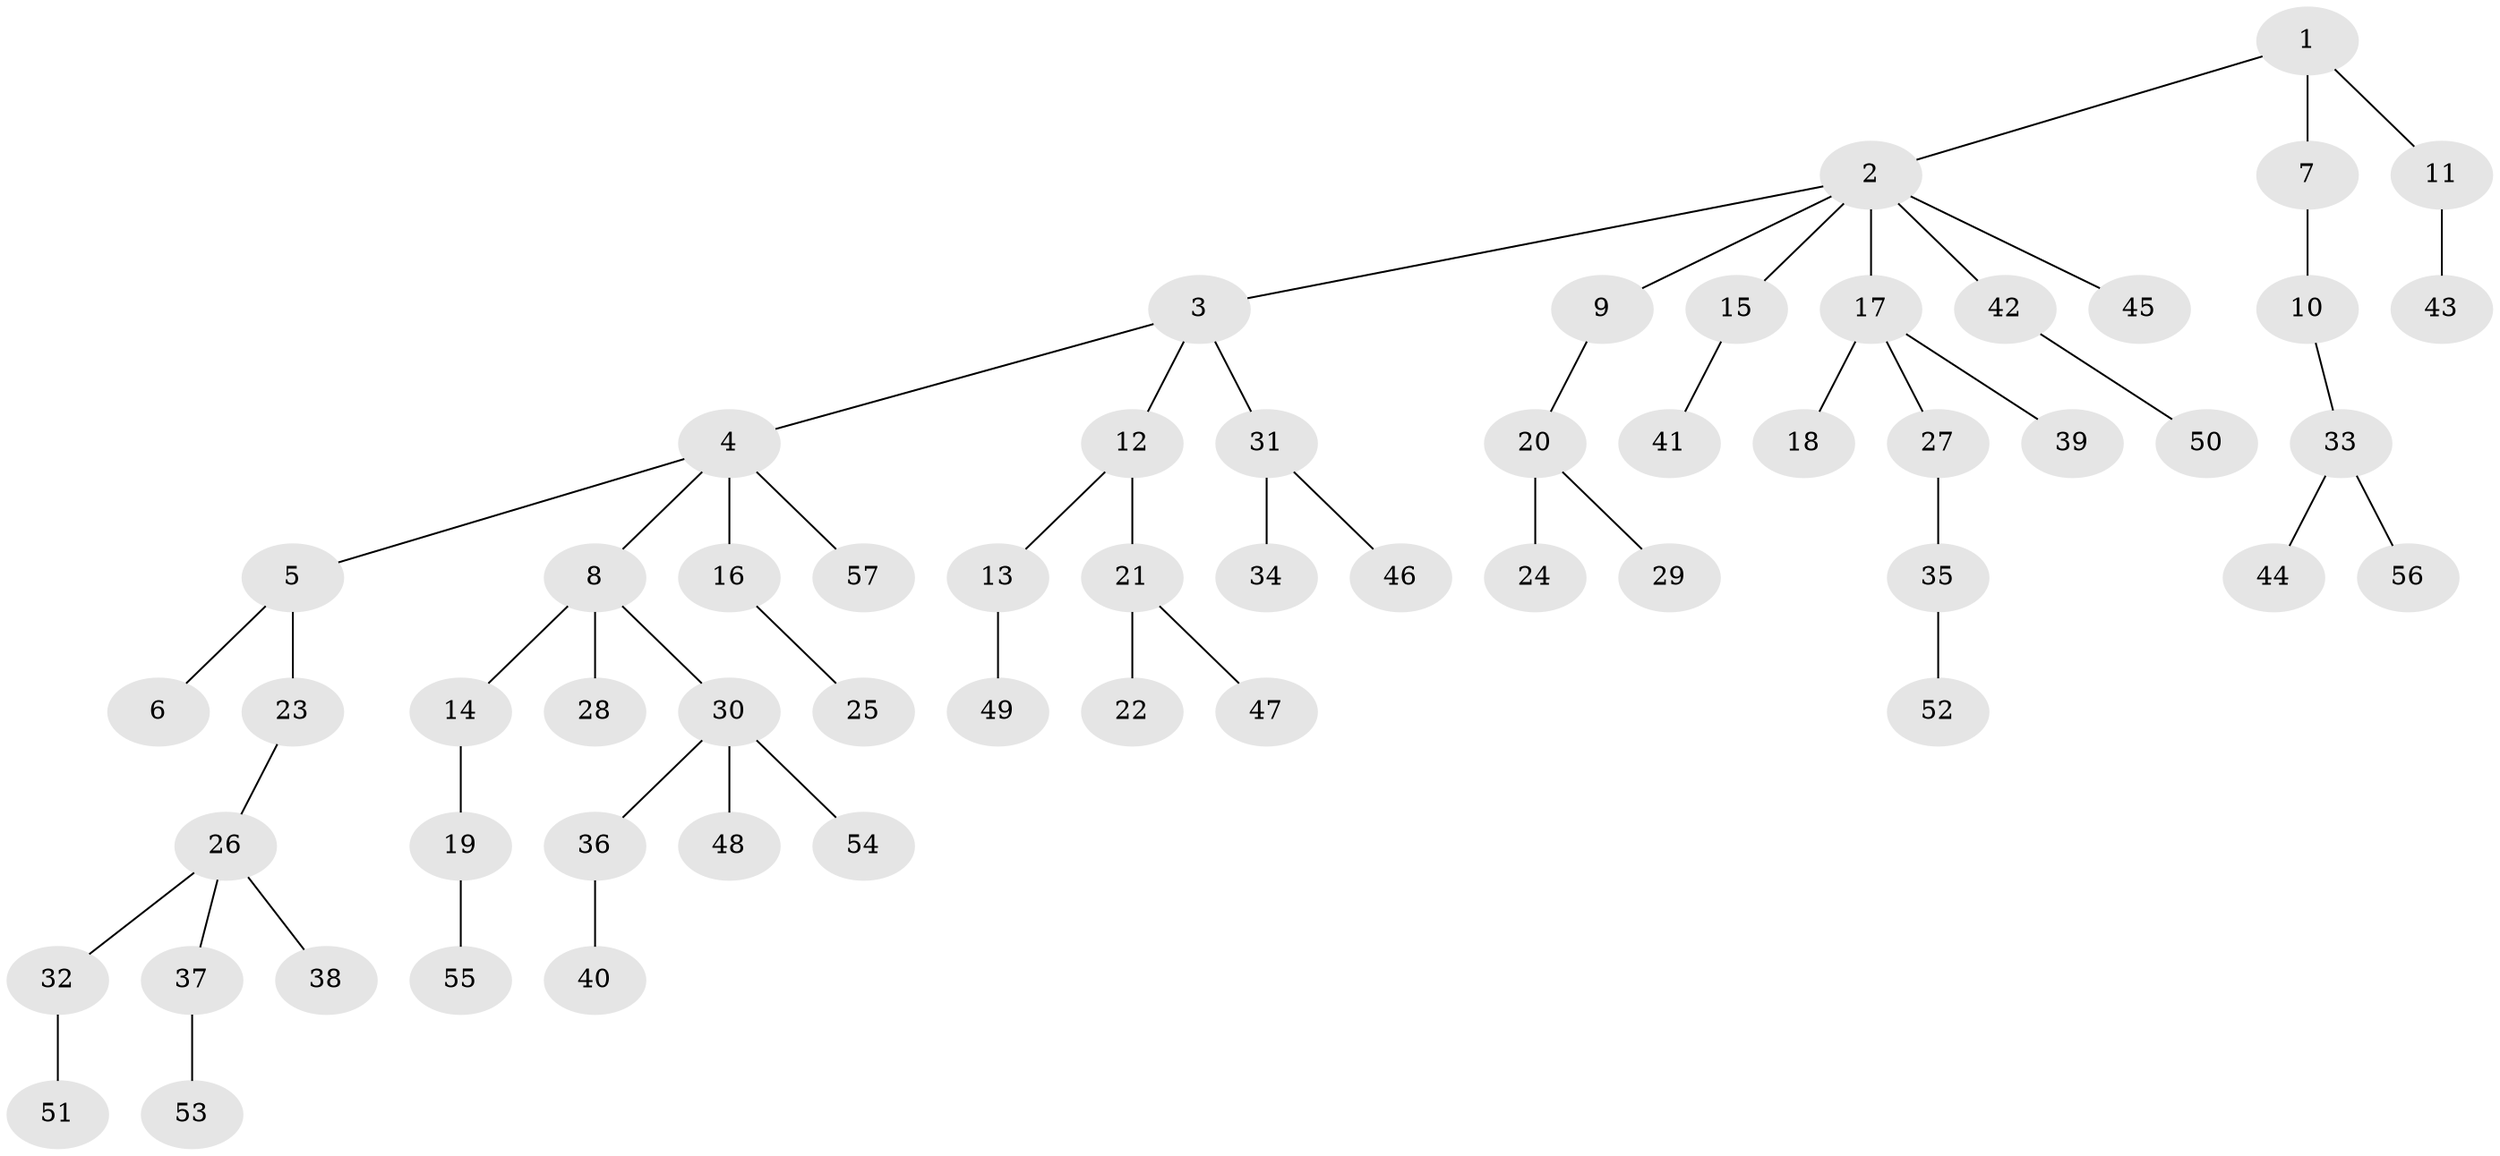 // Generated by graph-tools (version 1.1) at 2025/02/03/09/25 03:02:24]
// undirected, 57 vertices, 56 edges
graph export_dot {
graph [start="1"]
  node [color=gray90,style=filled];
  1;
  2;
  3;
  4;
  5;
  6;
  7;
  8;
  9;
  10;
  11;
  12;
  13;
  14;
  15;
  16;
  17;
  18;
  19;
  20;
  21;
  22;
  23;
  24;
  25;
  26;
  27;
  28;
  29;
  30;
  31;
  32;
  33;
  34;
  35;
  36;
  37;
  38;
  39;
  40;
  41;
  42;
  43;
  44;
  45;
  46;
  47;
  48;
  49;
  50;
  51;
  52;
  53;
  54;
  55;
  56;
  57;
  1 -- 2;
  1 -- 7;
  1 -- 11;
  2 -- 3;
  2 -- 9;
  2 -- 15;
  2 -- 17;
  2 -- 42;
  2 -- 45;
  3 -- 4;
  3 -- 12;
  3 -- 31;
  4 -- 5;
  4 -- 8;
  4 -- 16;
  4 -- 57;
  5 -- 6;
  5 -- 23;
  7 -- 10;
  8 -- 14;
  8 -- 28;
  8 -- 30;
  9 -- 20;
  10 -- 33;
  11 -- 43;
  12 -- 13;
  12 -- 21;
  13 -- 49;
  14 -- 19;
  15 -- 41;
  16 -- 25;
  17 -- 18;
  17 -- 27;
  17 -- 39;
  19 -- 55;
  20 -- 24;
  20 -- 29;
  21 -- 22;
  21 -- 47;
  23 -- 26;
  26 -- 32;
  26 -- 37;
  26 -- 38;
  27 -- 35;
  30 -- 36;
  30 -- 48;
  30 -- 54;
  31 -- 34;
  31 -- 46;
  32 -- 51;
  33 -- 44;
  33 -- 56;
  35 -- 52;
  36 -- 40;
  37 -- 53;
  42 -- 50;
}
